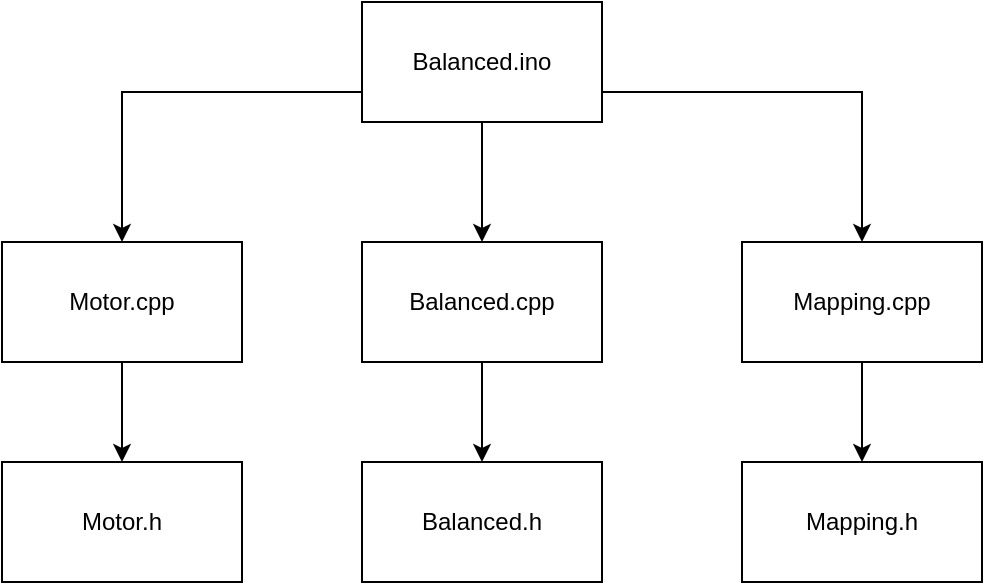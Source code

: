 <mxfile version="23.1.5" type="device">
  <diagram name="Page-1" id="ni4rjdvWZ6twQv6uYoQE">
    <mxGraphModel dx="1666" dy="759" grid="1" gridSize="10" guides="1" tooltips="1" connect="1" arrows="1" fold="1" page="1" pageScale="1" pageWidth="1800" pageHeight="1400" math="0" shadow="0">
      <root>
        <mxCell id="0" />
        <mxCell id="1" parent="0" />
        <mxCell id="XHPleRNc2QXc5PMSypoa-10" value="" style="edgeStyle=orthogonalEdgeStyle;rounded=0;orthogonalLoop=1;jettySize=auto;html=1;" edge="1" parent="1" source="XHPleRNc2QXc5PMSypoa-6" target="XHPleRNc2QXc5PMSypoa-8">
          <mxGeometry relative="1" as="geometry" />
        </mxCell>
        <mxCell id="XHPleRNc2QXc5PMSypoa-6" value="Balanced.cpp" style="rounded=0;whiteSpace=wrap;html=1;" vertex="1" parent="1">
          <mxGeometry x="790" y="250" width="120" height="60" as="geometry" />
        </mxCell>
        <mxCell id="XHPleRNc2QXc5PMSypoa-9" value="" style="edgeStyle=orthogonalEdgeStyle;rounded=0;orthogonalLoop=1;jettySize=auto;html=1;" edge="1" parent="1" source="XHPleRNc2QXc5PMSypoa-7" target="XHPleRNc2QXc5PMSypoa-6">
          <mxGeometry relative="1" as="geometry" />
        </mxCell>
        <mxCell id="XHPleRNc2QXc5PMSypoa-19" style="edgeStyle=orthogonalEdgeStyle;rounded=0;orthogonalLoop=1;jettySize=auto;html=1;exitX=1;exitY=0.75;exitDx=0;exitDy=0;entryX=0.5;entryY=0;entryDx=0;entryDy=0;" edge="1" parent="1" source="XHPleRNc2QXc5PMSypoa-7" target="XHPleRNc2QXc5PMSypoa-13">
          <mxGeometry relative="1" as="geometry" />
        </mxCell>
        <mxCell id="XHPleRNc2QXc5PMSypoa-20" style="edgeStyle=orthogonalEdgeStyle;rounded=0;orthogonalLoop=1;jettySize=auto;html=1;exitX=0;exitY=0.75;exitDx=0;exitDy=0;entryX=0.5;entryY=0;entryDx=0;entryDy=0;" edge="1" parent="1" source="XHPleRNc2QXc5PMSypoa-7" target="XHPleRNc2QXc5PMSypoa-11">
          <mxGeometry relative="1" as="geometry" />
        </mxCell>
        <mxCell id="XHPleRNc2QXc5PMSypoa-7" value="Balanced.ino" style="rounded=0;whiteSpace=wrap;html=1;" vertex="1" parent="1">
          <mxGeometry x="790" y="130" width="120" height="60" as="geometry" />
        </mxCell>
        <mxCell id="XHPleRNc2QXc5PMSypoa-8" value="Balanced.h" style="rounded=0;whiteSpace=wrap;html=1;" vertex="1" parent="1">
          <mxGeometry x="790" y="360" width="120" height="60" as="geometry" />
        </mxCell>
        <mxCell id="XHPleRNc2QXc5PMSypoa-16" value="" style="edgeStyle=orthogonalEdgeStyle;rounded=0;orthogonalLoop=1;jettySize=auto;html=1;" edge="1" parent="1" source="XHPleRNc2QXc5PMSypoa-11" target="XHPleRNc2QXc5PMSypoa-12">
          <mxGeometry relative="1" as="geometry" />
        </mxCell>
        <mxCell id="XHPleRNc2QXc5PMSypoa-11" value="Motor.cpp" style="rounded=0;whiteSpace=wrap;html=1;" vertex="1" parent="1">
          <mxGeometry x="610" y="250" width="120" height="60" as="geometry" />
        </mxCell>
        <mxCell id="XHPleRNc2QXc5PMSypoa-12" value="Motor.h" style="rounded=0;whiteSpace=wrap;html=1;" vertex="1" parent="1">
          <mxGeometry x="610" y="360" width="120" height="60" as="geometry" />
        </mxCell>
        <mxCell id="XHPleRNc2QXc5PMSypoa-15" value="" style="edgeStyle=orthogonalEdgeStyle;rounded=0;orthogonalLoop=1;jettySize=auto;html=1;" edge="1" parent="1" source="XHPleRNc2QXc5PMSypoa-13" target="XHPleRNc2QXc5PMSypoa-14">
          <mxGeometry relative="1" as="geometry" />
        </mxCell>
        <mxCell id="XHPleRNc2QXc5PMSypoa-13" value="Mapping.cpp" style="rounded=0;whiteSpace=wrap;html=1;" vertex="1" parent="1">
          <mxGeometry x="980" y="250" width="120" height="60" as="geometry" />
        </mxCell>
        <mxCell id="XHPleRNc2QXc5PMSypoa-14" value="Mapping.h" style="rounded=0;whiteSpace=wrap;html=1;" vertex="1" parent="1">
          <mxGeometry x="980" y="360" width="120" height="60" as="geometry" />
        </mxCell>
      </root>
    </mxGraphModel>
  </diagram>
</mxfile>

